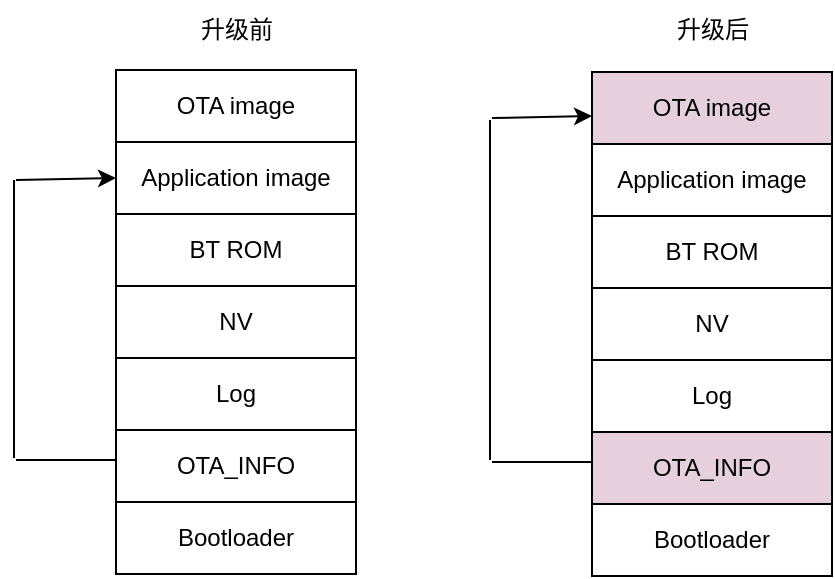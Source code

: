 <mxfile version="13.9.9" type="device"><diagram id="02gbhws4AHq_6NjNig5e" name="第 1 页"><mxGraphModel dx="1086" dy="806" grid="1" gridSize="10" guides="1" tooltips="1" connect="1" arrows="1" fold="1" page="1" pageScale="1" pageWidth="1169" pageHeight="827" math="0" shadow="0"><root><mxCell id="0"/><mxCell id="1" parent="0"/><mxCell id="rIoIkou6peMaVA_QJ80g-11" value="升级前" style="rounded=1;whiteSpace=wrap;html=1;strokeColor=none;" parent="1" vertex="1"><mxGeometry x="402.5" y="150" width="77" height="30" as="geometry"/></mxCell><mxCell id="rIoIkou6peMaVA_QJ80g-15" value="Bootloader" style="rounded=0;whiteSpace=wrap;html=1;" parent="1" vertex="1"><mxGeometry x="381" y="401" width="120" height="36" as="geometry"/></mxCell><mxCell id="rIoIkou6peMaVA_QJ80g-16" value="OTA_INFO" style="rounded=0;whiteSpace=wrap;html=1;" parent="1" vertex="1"><mxGeometry x="381" y="365" width="120" height="36" as="geometry"/></mxCell><mxCell id="rIoIkou6peMaVA_QJ80g-17" value="Log" style="rounded=0;whiteSpace=wrap;html=1;" parent="1" vertex="1"><mxGeometry x="381" y="329" width="120" height="36" as="geometry"/></mxCell><mxCell id="rIoIkou6peMaVA_QJ80g-19" value="NV" style="rounded=0;whiteSpace=wrap;html=1;" parent="1" vertex="1"><mxGeometry x="381" y="293" width="120" height="36" as="geometry"/></mxCell><mxCell id="rIoIkou6peMaVA_QJ80g-20" value="BT ROM" style="rounded=0;whiteSpace=wrap;html=1;" parent="1" vertex="1"><mxGeometry x="381" y="257" width="120" height="36" as="geometry"/></mxCell><mxCell id="rIoIkou6peMaVA_QJ80g-21" value="Application image" style="rounded=0;whiteSpace=wrap;html=1;" parent="1" vertex="1"><mxGeometry x="381" y="221" width="120" height="36" as="geometry"/></mxCell><mxCell id="rIoIkou6peMaVA_QJ80g-22" value="OTA image" style="rounded=0;whiteSpace=wrap;html=1;" parent="1" vertex="1"><mxGeometry x="381" y="185" width="120" height="36" as="geometry"/></mxCell><mxCell id="Whp4LOJZOK87AoyCJqaV-1" value="升级后" style="rounded=1;whiteSpace=wrap;html=1;strokeColor=none;" parent="1" vertex="1"><mxGeometry x="640.5" y="150" width="77" height="30" as="geometry"/></mxCell><mxCell id="Whp4LOJZOK87AoyCJqaV-2" value="Bootloader" style="rounded=0;whiteSpace=wrap;html=1;" parent="1" vertex="1"><mxGeometry x="619" y="402" width="120" height="36" as="geometry"/></mxCell><mxCell id="Whp4LOJZOK87AoyCJqaV-3" value="OTA_INFO" style="rounded=0;whiteSpace=wrap;html=1;fillColor=#E6D0DE;" parent="1" vertex="1"><mxGeometry x="619" y="366" width="120" height="36" as="geometry"/></mxCell><mxCell id="Whp4LOJZOK87AoyCJqaV-4" value="Log" style="rounded=0;whiteSpace=wrap;html=1;" parent="1" vertex="1"><mxGeometry x="619" y="330" width="120" height="36" as="geometry"/></mxCell><mxCell id="Whp4LOJZOK87AoyCJqaV-5" value="NV" style="rounded=0;whiteSpace=wrap;html=1;" parent="1" vertex="1"><mxGeometry x="619" y="294" width="120" height="36" as="geometry"/></mxCell><mxCell id="Whp4LOJZOK87AoyCJqaV-6" value="BT ROM" style="rounded=0;whiteSpace=wrap;html=1;" parent="1" vertex="1"><mxGeometry x="619" y="258" width="120" height="36" as="geometry"/></mxCell><mxCell id="Whp4LOJZOK87AoyCJqaV-7" value="Application image" style="rounded=0;whiteSpace=wrap;html=1;" parent="1" vertex="1"><mxGeometry x="619" y="222" width="120" height="36" as="geometry"/></mxCell><mxCell id="Whp4LOJZOK87AoyCJqaV-8" value="OTA image" style="rounded=0;whiteSpace=wrap;html=1;fillColor=#E6D0DE;" parent="1" vertex="1"><mxGeometry x="619" y="186" width="120" height="36" as="geometry"/></mxCell><mxCell id="Whp4LOJZOK87AoyCJqaV-10" value="" style="endArrow=none;html=1;" parent="1" edge="1"><mxGeometry width="50" height="50" relative="1" as="geometry"><mxPoint x="331" y="380" as="sourcePoint"/><mxPoint x="381" y="380" as="targetPoint"/></mxGeometry></mxCell><mxCell id="Whp4LOJZOK87AoyCJqaV-11" value="" style="endArrow=none;html=1;" parent="1" edge="1"><mxGeometry width="50" height="50" relative="1" as="geometry"><mxPoint x="330" y="379" as="sourcePoint"/><mxPoint x="330" y="240" as="targetPoint"/></mxGeometry></mxCell><mxCell id="Whp4LOJZOK87AoyCJqaV-12" value="" style="endArrow=classic;html=1;entryX=0;entryY=0.5;entryDx=0;entryDy=0;" parent="1" target="rIoIkou6peMaVA_QJ80g-21" edge="1"><mxGeometry width="50" height="50" relative="1" as="geometry"><mxPoint x="331" y="240" as="sourcePoint"/><mxPoint x="381" y="190" as="targetPoint"/></mxGeometry></mxCell><mxCell id="Whp4LOJZOK87AoyCJqaV-13" value="" style="endArrow=none;html=1;" parent="1" edge="1"><mxGeometry width="50" height="50" relative="1" as="geometry"><mxPoint x="569" y="381" as="sourcePoint"/><mxPoint x="619" y="381" as="targetPoint"/></mxGeometry></mxCell><mxCell id="Whp4LOJZOK87AoyCJqaV-14" value="" style="endArrow=none;html=1;" parent="1" edge="1"><mxGeometry width="50" height="50" relative="1" as="geometry"><mxPoint x="568" y="380" as="sourcePoint"/><mxPoint x="568" y="210" as="targetPoint"/></mxGeometry></mxCell><mxCell id="Whp4LOJZOK87AoyCJqaV-15" value="" style="endArrow=classic;html=1;entryX=0;entryY=0.5;entryDx=0;entryDy=0;" parent="1" edge="1"><mxGeometry width="50" height="50" relative="1" as="geometry"><mxPoint x="569" y="209" as="sourcePoint"/><mxPoint x="619" y="208" as="targetPoint"/></mxGeometry></mxCell></root></mxGraphModel></diagram></mxfile>